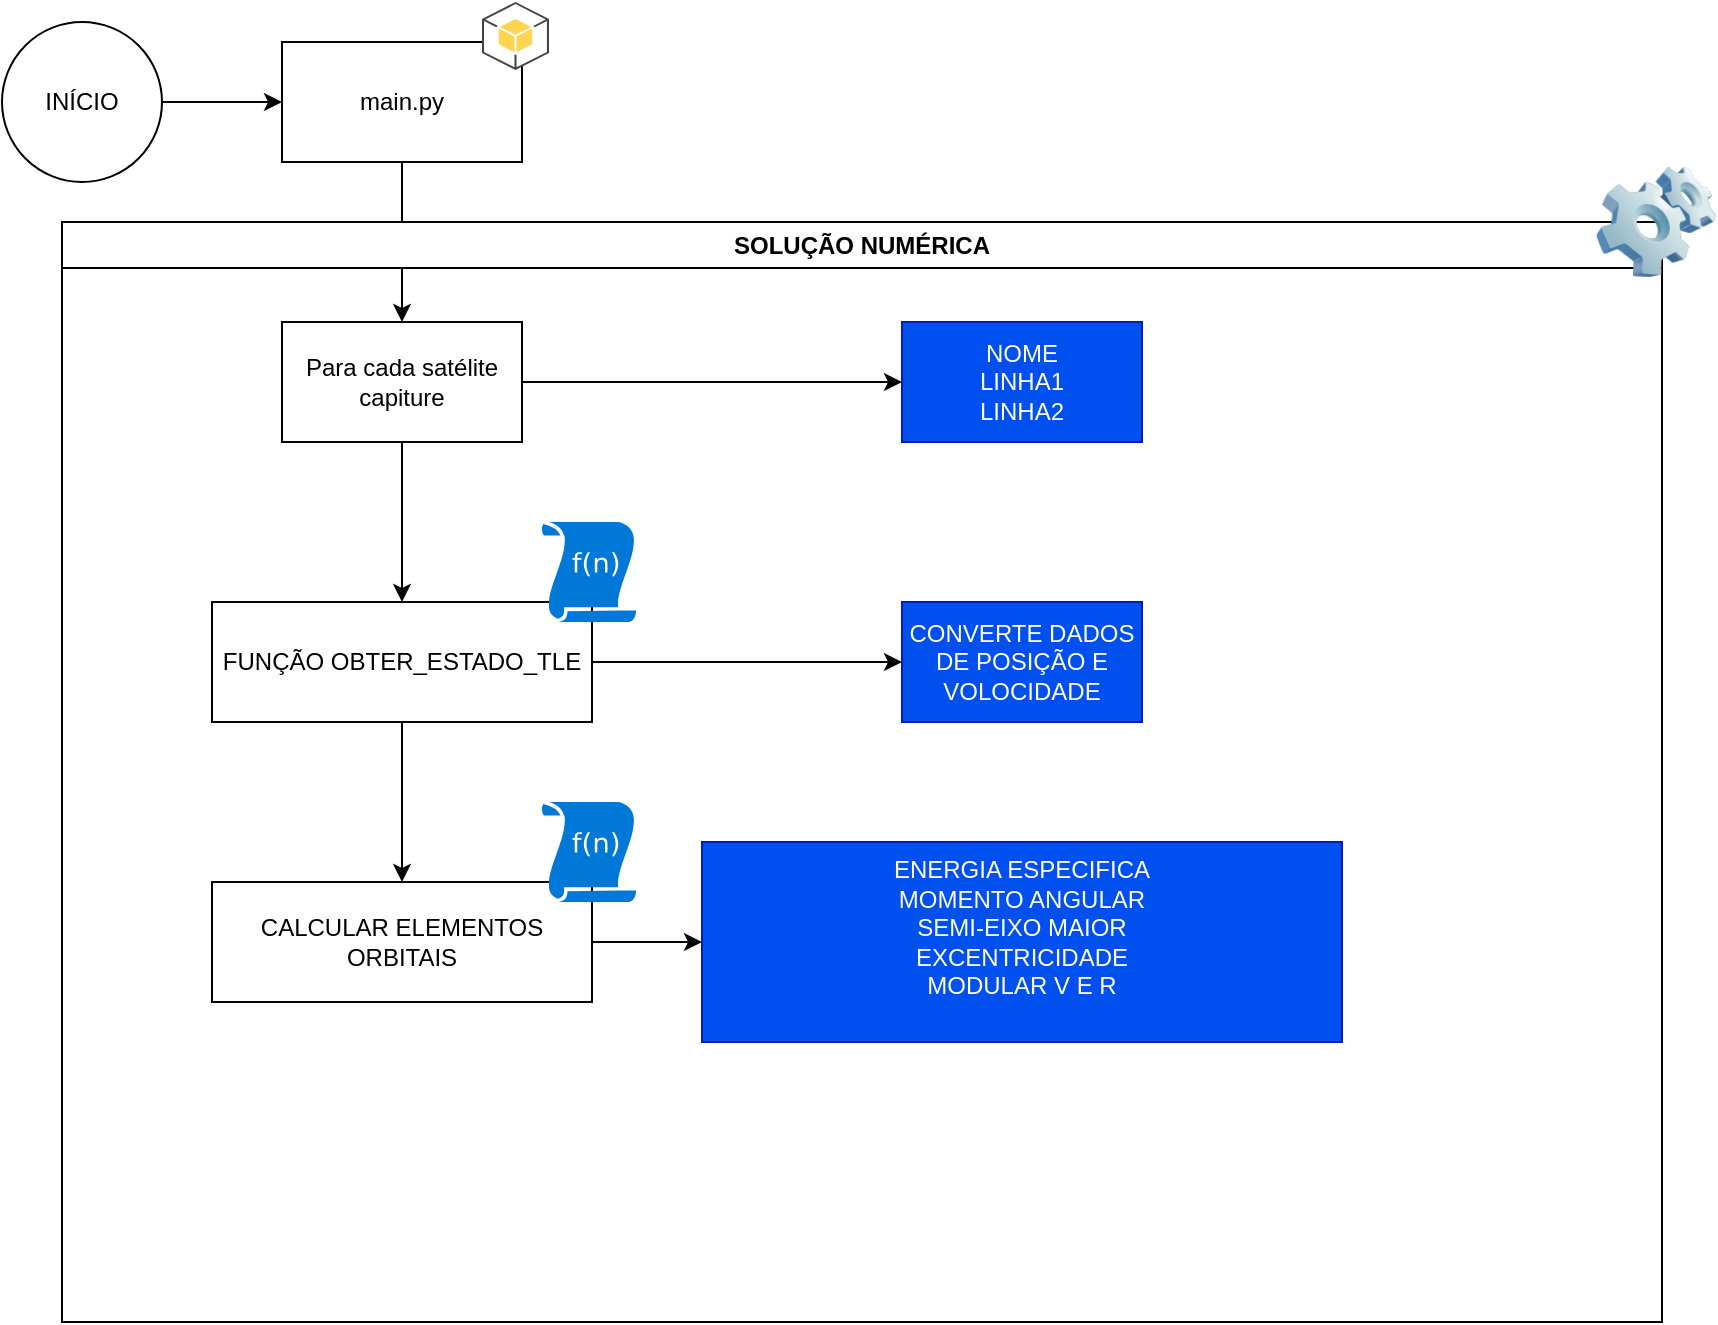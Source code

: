 <mxfile version="27.1.6">
  <diagram name="Página-1" id="VsksBuC0ZVL9nokk-JWB">
    <mxGraphModel dx="1489" dy="803" grid="1" gridSize="10" guides="1" tooltips="1" connect="1" arrows="1" fold="1" page="1" pageScale="1" pageWidth="827" pageHeight="1169" math="0" shadow="0">
      <root>
        <mxCell id="0" />
        <mxCell id="1" parent="0" />
        <mxCell id="zEVH8WpI-xVYA9jF-yKD-4" value="" style="edgeStyle=orthogonalEdgeStyle;rounded=0;orthogonalLoop=1;jettySize=auto;html=1;" edge="1" parent="1" source="zEVH8WpI-xVYA9jF-yKD-1" target="zEVH8WpI-xVYA9jF-yKD-3">
          <mxGeometry relative="1" as="geometry" />
        </mxCell>
        <mxCell id="zEVH8WpI-xVYA9jF-yKD-1" value="INÍCIO" style="ellipse;whiteSpace=wrap;html=1;aspect=fixed;" vertex="1" parent="1">
          <mxGeometry x="30" y="30" width="80" height="80" as="geometry" />
        </mxCell>
        <mxCell id="zEVH8WpI-xVYA9jF-yKD-6" value="" style="edgeStyle=orthogonalEdgeStyle;rounded=0;orthogonalLoop=1;jettySize=auto;html=1;" edge="1" parent="1" source="zEVH8WpI-xVYA9jF-yKD-3" target="zEVH8WpI-xVYA9jF-yKD-5">
          <mxGeometry relative="1" as="geometry" />
        </mxCell>
        <mxCell id="zEVH8WpI-xVYA9jF-yKD-3" value="main.py" style="whiteSpace=wrap;html=1;" vertex="1" parent="1">
          <mxGeometry x="170" y="40" width="120" height="60" as="geometry" />
        </mxCell>
        <mxCell id="zEVH8WpI-xVYA9jF-yKD-9" value="" style="edgeStyle=orthogonalEdgeStyle;rounded=0;orthogonalLoop=1;jettySize=auto;html=1;" edge="1" parent="1" source="zEVH8WpI-xVYA9jF-yKD-5" target="zEVH8WpI-xVYA9jF-yKD-8">
          <mxGeometry relative="1" as="geometry" />
        </mxCell>
        <mxCell id="zEVH8WpI-xVYA9jF-yKD-11" value="" style="edgeStyle=orthogonalEdgeStyle;rounded=0;orthogonalLoop=1;jettySize=auto;html=1;" edge="1" parent="1" source="zEVH8WpI-xVYA9jF-yKD-5" target="zEVH8WpI-xVYA9jF-yKD-10">
          <mxGeometry relative="1" as="geometry" />
        </mxCell>
        <mxCell id="zEVH8WpI-xVYA9jF-yKD-5" value="Para cada satélite capiture" style="whiteSpace=wrap;html=1;" vertex="1" parent="1">
          <mxGeometry x="170" y="180" width="120" height="60" as="geometry" />
        </mxCell>
        <mxCell id="zEVH8WpI-xVYA9jF-yKD-7" value="" style="outlineConnect=0;dashed=0;verticalLabelPosition=bottom;verticalAlign=top;align=center;html=1;shape=mxgraph.aws3.android;fillColor=#FFD44F;gradientColor=none;" vertex="1" parent="1">
          <mxGeometry x="270" y="20" width="33.5" height="34" as="geometry" />
        </mxCell>
        <mxCell id="zEVH8WpI-xVYA9jF-yKD-8" value="NOME&lt;div&gt;LINHA1&lt;/div&gt;&lt;div&gt;LINHA2&lt;/div&gt;" style="whiteSpace=wrap;html=1;fillColor=#0050ef;fontColor=#ffffff;strokeColor=#001DBC;" vertex="1" parent="1">
          <mxGeometry x="480" y="180" width="120" height="60" as="geometry" />
        </mxCell>
        <mxCell id="zEVH8WpI-xVYA9jF-yKD-13" style="edgeStyle=orthogonalEdgeStyle;rounded=0;orthogonalLoop=1;jettySize=auto;html=1;entryX=0;entryY=0.5;entryDx=0;entryDy=0;" edge="1" parent="1" source="zEVH8WpI-xVYA9jF-yKD-10" target="zEVH8WpI-xVYA9jF-yKD-12">
          <mxGeometry relative="1" as="geometry" />
        </mxCell>
        <mxCell id="zEVH8WpI-xVYA9jF-yKD-17" value="" style="edgeStyle=orthogonalEdgeStyle;rounded=0;orthogonalLoop=1;jettySize=auto;html=1;" edge="1" parent="1" source="zEVH8WpI-xVYA9jF-yKD-10" target="zEVH8WpI-xVYA9jF-yKD-16">
          <mxGeometry relative="1" as="geometry" />
        </mxCell>
        <mxCell id="zEVH8WpI-xVYA9jF-yKD-10" value="FUNÇÃO OBTER_ESTADO_TLE" style="whiteSpace=wrap;html=1;" vertex="1" parent="1">
          <mxGeometry x="135" y="320" width="190" height="60" as="geometry" />
        </mxCell>
        <mxCell id="zEVH8WpI-xVYA9jF-yKD-12" value="CONVERTE DADOS DE POSIÇÃO E VOLOCIDADE" style="whiteSpace=wrap;html=1;fillColor=#0050ef;fontColor=#ffffff;strokeColor=#001DBC;" vertex="1" parent="1">
          <mxGeometry x="480" y="320" width="120" height="60" as="geometry" />
        </mxCell>
        <mxCell id="zEVH8WpI-xVYA9jF-yKD-15" value="" style="sketch=0;aspect=fixed;pointerEvents=1;shadow=0;dashed=0;html=1;strokeColor=none;labelPosition=center;verticalLabelPosition=bottom;verticalAlign=top;align=center;shape=mxgraph.mscae.enterprise.udf_function;fillColor=#0078D7;" vertex="1" parent="1">
          <mxGeometry x="300" y="280" width="47" height="50" as="geometry" />
        </mxCell>
        <mxCell id="zEVH8WpI-xVYA9jF-yKD-21" style="edgeStyle=orthogonalEdgeStyle;rounded=0;orthogonalLoop=1;jettySize=auto;html=1;entryX=0;entryY=0.5;entryDx=0;entryDy=0;" edge="1" parent="1" source="zEVH8WpI-xVYA9jF-yKD-16" target="zEVH8WpI-xVYA9jF-yKD-20">
          <mxGeometry relative="1" as="geometry" />
        </mxCell>
        <mxCell id="zEVH8WpI-xVYA9jF-yKD-16" value="CALCULAR ELEMENTOS ORBITAIS" style="whiteSpace=wrap;html=1;" vertex="1" parent="1">
          <mxGeometry x="135" y="460" width="190" height="60" as="geometry" />
        </mxCell>
        <mxCell id="zEVH8WpI-xVYA9jF-yKD-19" value="" style="sketch=0;aspect=fixed;pointerEvents=1;shadow=0;dashed=0;html=1;strokeColor=none;labelPosition=center;verticalLabelPosition=bottom;verticalAlign=top;align=center;shape=mxgraph.mscae.enterprise.udf_function;fillColor=#0078D7;" vertex="1" parent="1">
          <mxGeometry x="300" y="420" width="47" height="50" as="geometry" />
        </mxCell>
        <mxCell id="zEVH8WpI-xVYA9jF-yKD-20" value="ENERGIA ESPECIFICA&lt;div&gt;MOMENTO ANGULAR&lt;/div&gt;&lt;div&gt;SEMI-EIXO MAIOR&lt;/div&gt;&lt;div&gt;EXCENTRICIDADE&lt;/div&gt;&lt;div&gt;MODULAR V E R&lt;br&gt;&lt;div&gt;&lt;br&gt;&lt;/div&gt;&lt;/div&gt;" style="whiteSpace=wrap;html=1;fillColor=#0050ef;fontColor=#ffffff;strokeColor=#001DBC;" vertex="1" parent="1">
          <mxGeometry x="380" y="440" width="320" height="100" as="geometry" />
        </mxCell>
        <mxCell id="zEVH8WpI-xVYA9jF-yKD-22" value="SOLUÇÃO NUMÉRICA" style="swimlane;whiteSpace=wrap;html=1;" vertex="1" parent="1">
          <mxGeometry x="60" y="130" width="800" height="550" as="geometry" />
        </mxCell>
        <mxCell id="zEVH8WpI-xVYA9jF-yKD-23" value="" style="image;html=1;image=img/lib/clip_art/computers/Software_128x128.png" vertex="1" parent="zEVH8WpI-xVYA9jF-yKD-22">
          <mxGeometry x="767" y="-40" width="60" height="80" as="geometry" />
        </mxCell>
      </root>
    </mxGraphModel>
  </diagram>
</mxfile>
